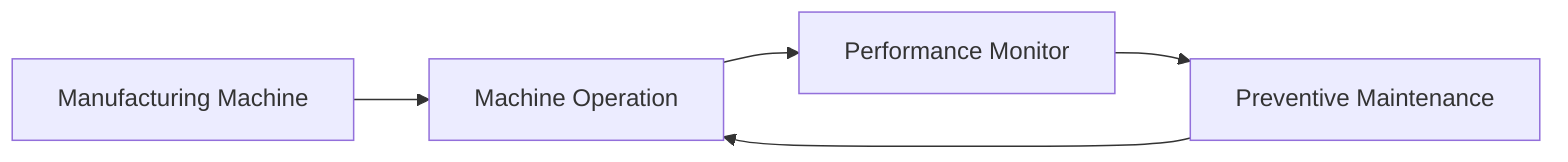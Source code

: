 flowchart LR
    Machine[Manufacturing Machine] --> Operation[Machine Operation]
    Operation --> Monitor[Performance Monitor]
    Monitor --> Maintenance[Preventive Maintenance]
    Maintenance --> Operation